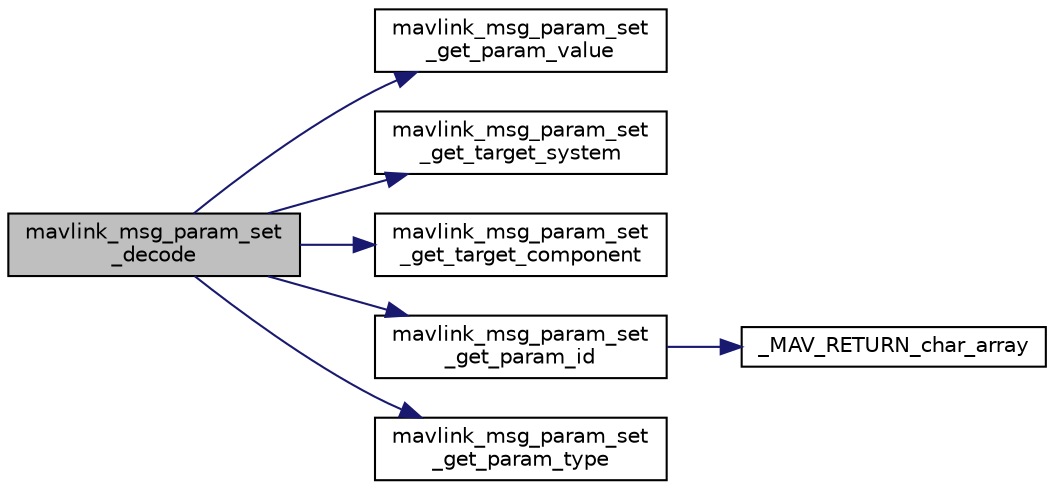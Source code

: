 digraph "mavlink_msg_param_set_decode"
{
 // INTERACTIVE_SVG=YES
  edge [fontname="Helvetica",fontsize="10",labelfontname="Helvetica",labelfontsize="10"];
  node [fontname="Helvetica",fontsize="10",shape=record];
  rankdir="LR";
  Node1 [label="mavlink_msg_param_set\l_decode",height=0.2,width=0.4,color="black", fillcolor="grey75", style="filled", fontcolor="black"];
  Node1 -> Node2 [color="midnightblue",fontsize="10",style="solid",fontname="Helvetica"];
  Node2 [label="mavlink_msg_param_set\l_get_param_value",height=0.2,width=0.4,color="black", fillcolor="white", style="filled",URL="$mavlink__msg__param__set_8h.html#a74d316b2c89ea8bb08f8ff4f7324fa2a",tooltip="Get field param_value from param_set message. "];
  Node1 -> Node3 [color="midnightblue",fontsize="10",style="solid",fontname="Helvetica"];
  Node3 [label="mavlink_msg_param_set\l_get_target_system",height=0.2,width=0.4,color="black", fillcolor="white", style="filled",URL="$mavlink__msg__param__set_8h.html#a80cd2200ce339fcabaa39c6a458bf97e",tooltip="Send a param_set message. "];
  Node1 -> Node4 [color="midnightblue",fontsize="10",style="solid",fontname="Helvetica"];
  Node4 [label="mavlink_msg_param_set\l_get_target_component",height=0.2,width=0.4,color="black", fillcolor="white", style="filled",URL="$mavlink__msg__param__set_8h.html#a9913acc808d1826498a373ee28ef829b",tooltip="Get field target_component from param_set message. "];
  Node1 -> Node5 [color="midnightblue",fontsize="10",style="solid",fontname="Helvetica"];
  Node5 [label="mavlink_msg_param_set\l_get_param_id",height=0.2,width=0.4,color="black", fillcolor="white", style="filled",URL="$mavlink__msg__param__set_8h.html#a3aea4ebc78e69c199897bf21e6e5c3be",tooltip="Get field param_id from param_set message. "];
  Node5 -> Node6 [color="midnightblue",fontsize="10",style="solid",fontname="Helvetica"];
  Node6 [label="_MAV_RETURN_char_array",height=0.2,width=0.4,color="black", fillcolor="white", style="filled",URL="$protocol_8h.html#a12ebb16564718cc14d12b46458bbb290"];
  Node1 -> Node7 [color="midnightblue",fontsize="10",style="solid",fontname="Helvetica"];
  Node7 [label="mavlink_msg_param_set\l_get_param_type",height=0.2,width=0.4,color="black", fillcolor="white", style="filled",URL="$mavlink__msg__param__set_8h.html#aa18570922b532f725ff32e724566561b",tooltip="Get field param_type from param_set message. "];
}

